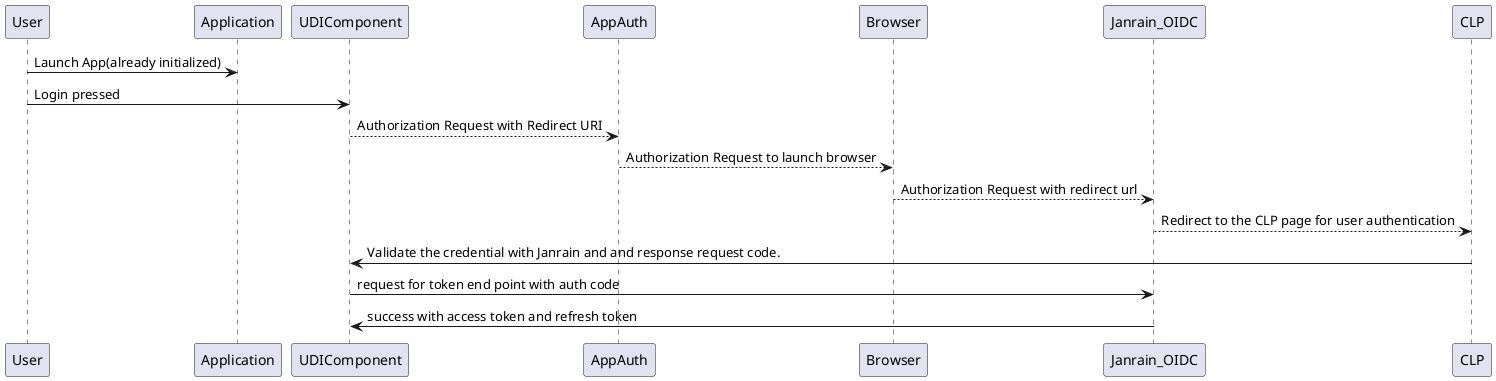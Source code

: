@startuml
User -> Application : Launch App(already initialized)


'UDIComponent -> ServiceDiscovery: get configuration urls(on country basis)
'ServiceDiscovery ->UDIComponent : return configuration urls

User -> UDIComponent : Login pressed
UDIComponent --> AppAuth:Authorization Request with Redirect URI

AppAuth  --> Browser : Authorization Request to launch browser
Browser --> Janrain_OIDC: Authorization Request with redirect url

CLP <-- Janrain_OIDC : Redirect to the CLP page for user authentication

CLP ->UDIComponent :Validate the credential with Janrain and and response request code.

UDIComponent ->Janrain_OIDC:request for token end point with auth code
Janrain_OIDC -> UDIComponent: success with access token and refresh token

@enduml